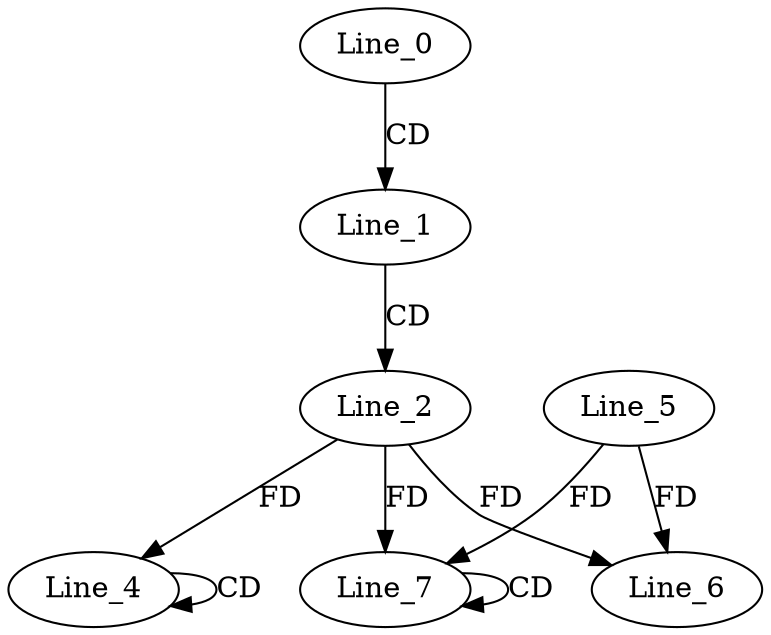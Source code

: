 digraph G {
  Line_0;
  Line_1;
  Line_2;
  Line_4;
  Line_4;
  Line_5;
  Line_6;
  Line_6;
  Line_7;
  Line_7;
  Line_0 -> Line_1 [ label="CD" ];
  Line_1 -> Line_2 [ label="CD" ];
  Line_4 -> Line_4 [ label="CD" ];
  Line_2 -> Line_4 [ label="FD" ];
  Line_5 -> Line_6 [ label="FD" ];
  Line_2 -> Line_6 [ label="FD" ];
  Line_7 -> Line_7 [ label="CD" ];
  Line_5 -> Line_7 [ label="FD" ];
  Line_2 -> Line_7 [ label="FD" ];
}
